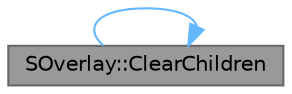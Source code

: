 digraph "SOverlay::ClearChildren"
{
 // INTERACTIVE_SVG=YES
 // LATEX_PDF_SIZE
  bgcolor="transparent";
  edge [fontname=Helvetica,fontsize=10,labelfontname=Helvetica,labelfontsize=10];
  node [fontname=Helvetica,fontsize=10,shape=box,height=0.2,width=0.4];
  rankdir="LR";
  Node1 [id="Node000001",label="SOverlay::ClearChildren",height=0.2,width=0.4,color="gray40", fillcolor="grey60", style="filled", fontcolor="black",tooltip="Removes all children from the overlay."];
  Node1 -> Node1 [id="edge1_Node000001_Node000001",color="steelblue1",style="solid",tooltip=" "];
}
